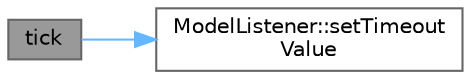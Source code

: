 digraph "tick"
{
 // LATEX_PDF_SIZE
  bgcolor="transparent";
  edge [fontname=Helvetica,fontsize=10,labelfontname=Helvetica,labelfontsize=10];
  node [fontname=Helvetica,fontsize=10,shape=box,height=0.2,width=0.4];
  rankdir="LR";
  Node1 [id="Node000001",label="tick",height=0.2,width=0.4,color="gray40", fillcolor="grey60", style="filled", fontcolor="black",tooltip="Executes the tick operation of the Model."];
  Node1 -> Node2 [id="edge1_Node000001_Node000002",color="steelblue1",style="solid",tooltip=" "];
  Node2 [id="Node000002",label="ModelListener::setTimeout\lValue",height=0.2,width=0.4,color="grey40", fillcolor="white", style="filled",URL="$class_model_listener.html#af01539c7d9b2486fddad8fbe22330904",tooltip=" "];
}
